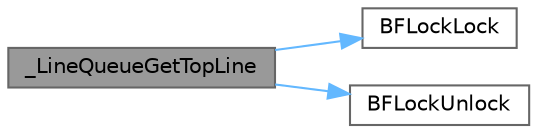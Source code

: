 digraph "_LineQueueGetTopLine"
{
 // LATEX_PDF_SIZE
  bgcolor="transparent";
  edge [fontname=Helvetica,fontsize=10,labelfontname=Helvetica,labelfontsize=10];
  node [fontname=Helvetica,fontsize=10,shape=box,height=0.2,width=0.4];
  rankdir="LR";
  Node1 [id="Node000001",label="_LineQueueGetTopLine",height=0.2,width=0.4,color="gray40", fillcolor="grey60", style="filled", fontcolor="black",tooltip=" "];
  Node1 -> Node2 [id="edge1_Node000001_Node000002",color="steelblue1",style="solid",tooltip=" "];
  Node2 [id="Node000002",label="BFLockLock",height=0.2,width=0.4,color="grey40", fillcolor="white", style="filled",URL="$da/dae/lock_8c.html#af386159cdc4e9ecc2d91082fc8d575e4",tooltip=" "];
  Node1 -> Node3 [id="edge2_Node000001_Node000003",color="steelblue1",style="solid",tooltip=" "];
  Node3 [id="Node000003",label="BFLockUnlock",height=0.2,width=0.4,color="grey40", fillcolor="white", style="filled",URL="$da/dae/lock_8c.html#a8e16ea133a5567cb30d0dc33d02389f3",tooltip=" "];
}
